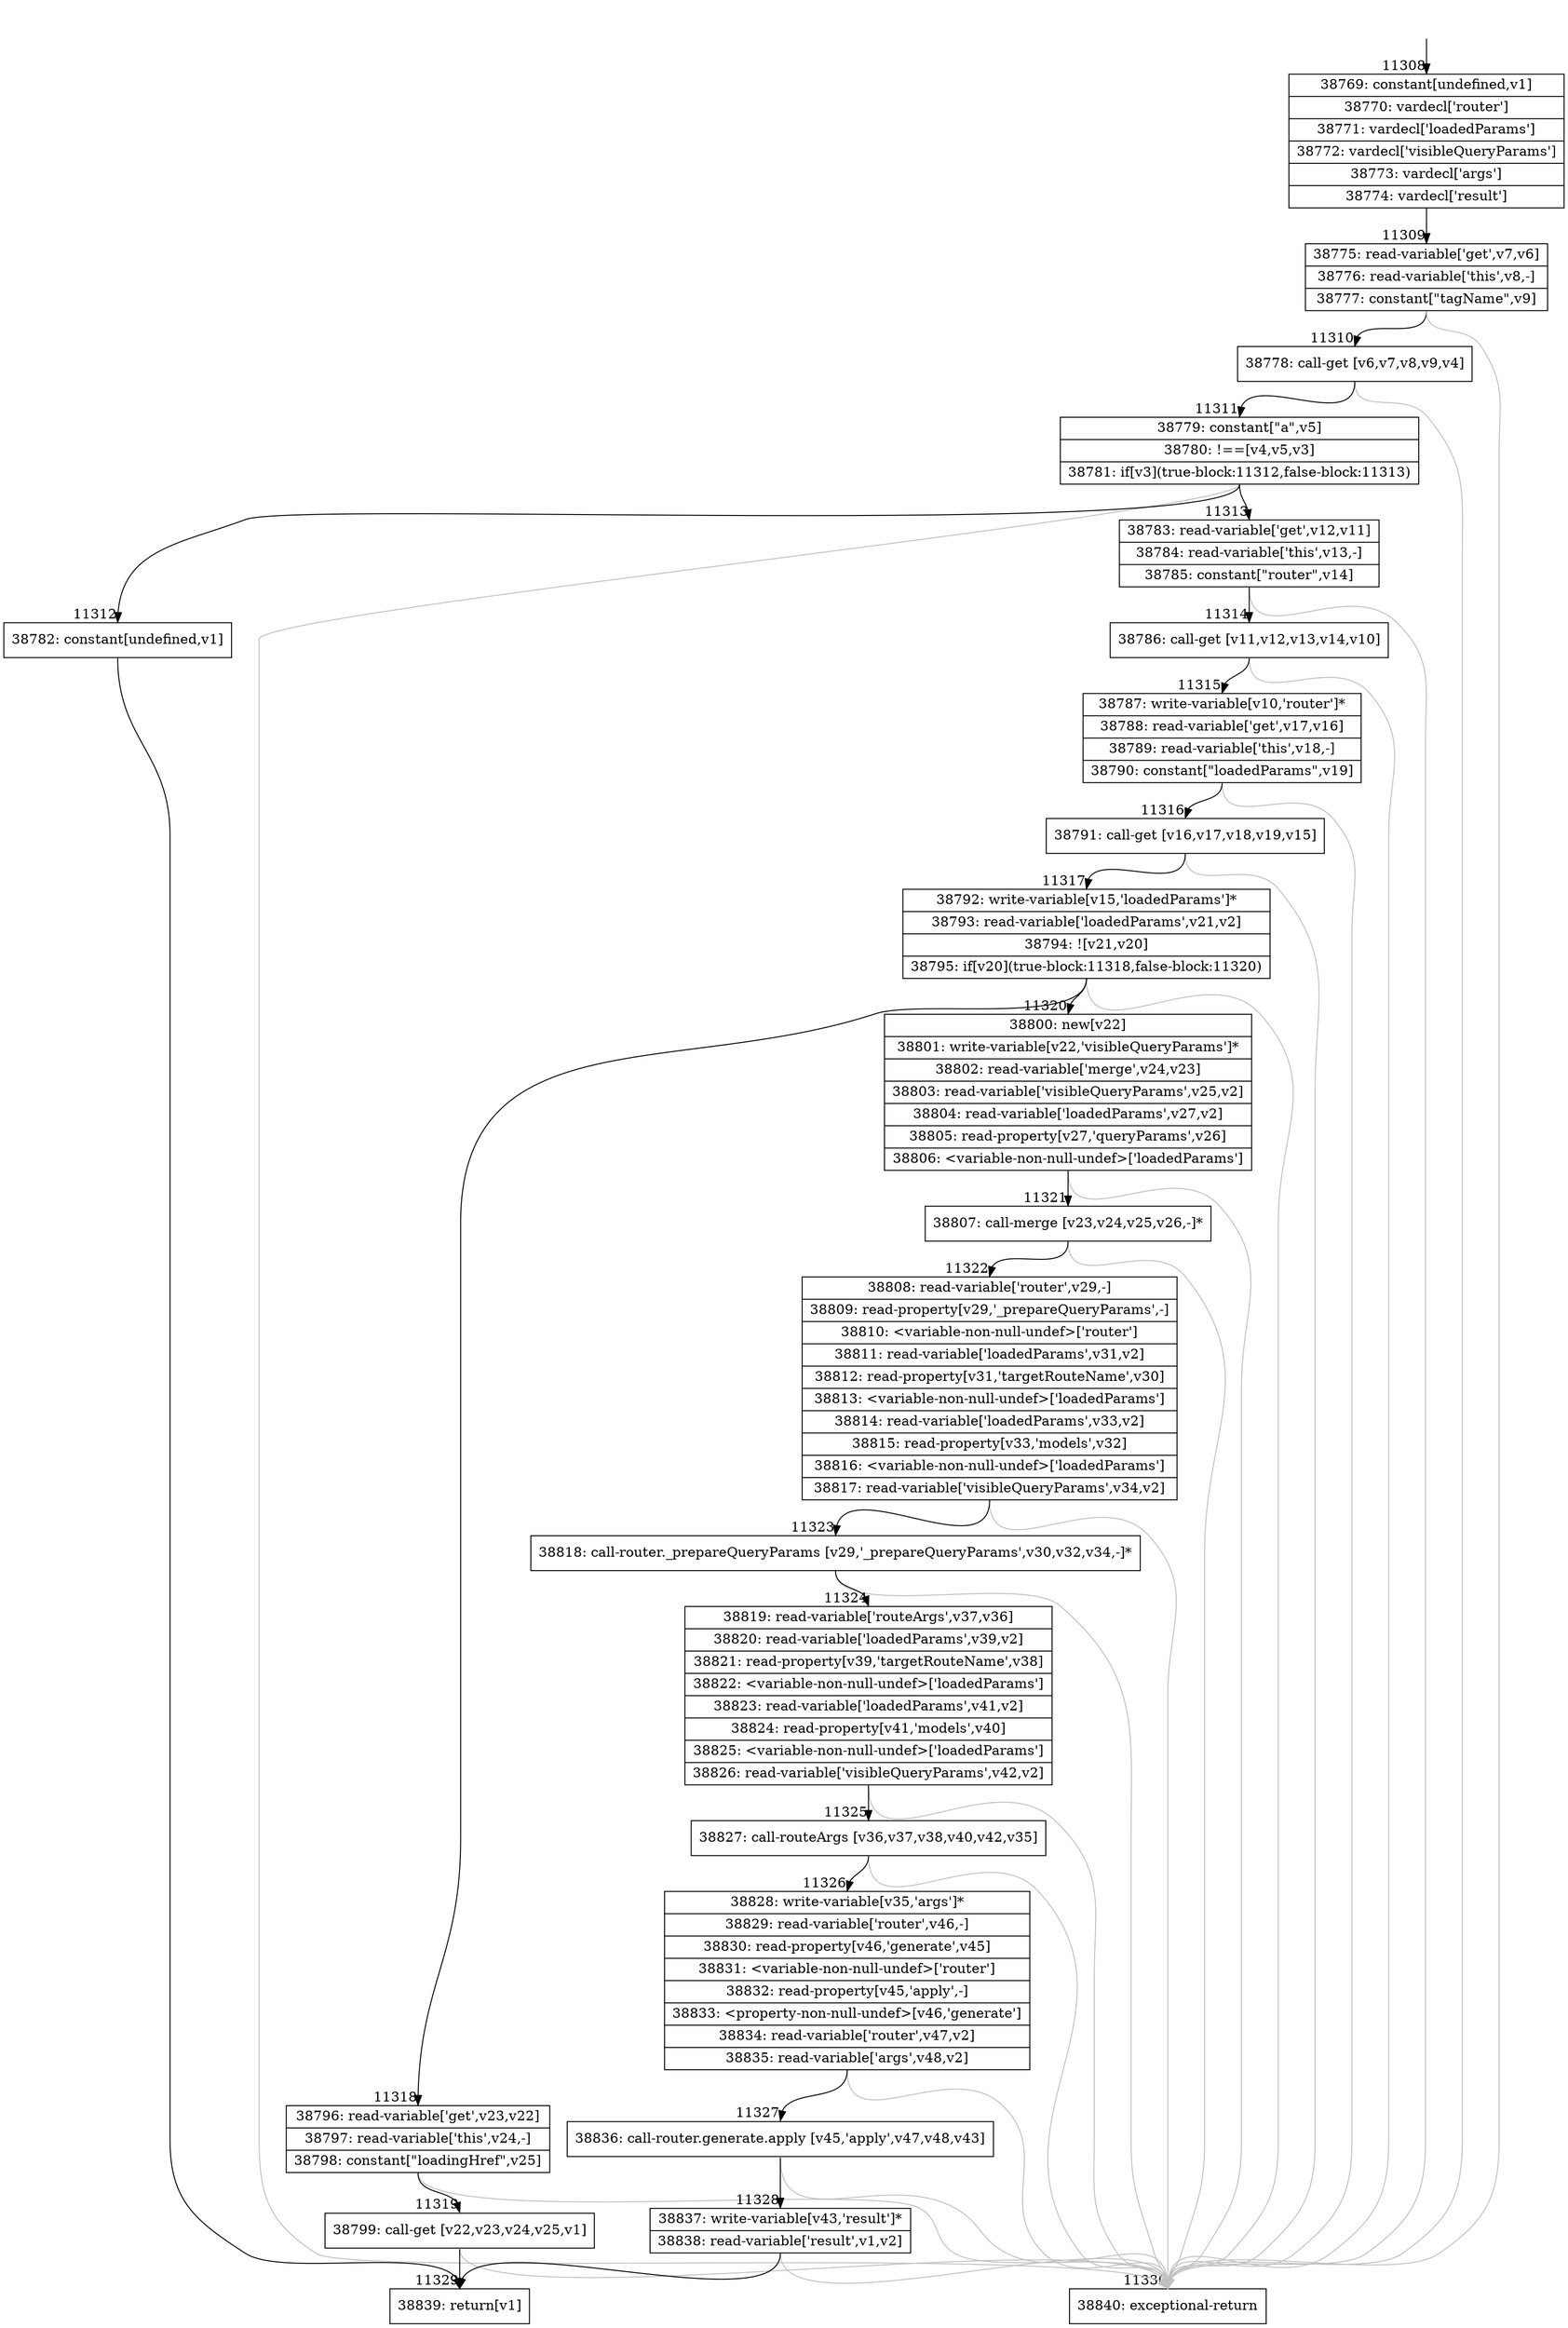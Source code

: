 digraph {
rankdir="TD"
BB_entry933[shape=none,label=""];
BB_entry933 -> BB11308 [tailport=s, headport=n, headlabel="    11308"]
BB11308 [shape=record label="{38769: constant[undefined,v1]|38770: vardecl['router']|38771: vardecl['loadedParams']|38772: vardecl['visibleQueryParams']|38773: vardecl['args']|38774: vardecl['result']}" ] 
BB11308 -> BB11309 [tailport=s, headport=n, headlabel="      11309"]
BB11309 [shape=record label="{38775: read-variable['get',v7,v6]|38776: read-variable['this',v8,-]|38777: constant[\"tagName\",v9]}" ] 
BB11309 -> BB11310 [tailport=s, headport=n, headlabel="      11310"]
BB11309 -> BB11330 [tailport=s, headport=n, color=gray, headlabel="      11330"]
BB11310 [shape=record label="{38778: call-get [v6,v7,v8,v9,v4]}" ] 
BB11310 -> BB11311 [tailport=s, headport=n, headlabel="      11311"]
BB11310 -> BB11330 [tailport=s, headport=n, color=gray]
BB11311 [shape=record label="{38779: constant[\"a\",v5]|38780: !==[v4,v5,v3]|38781: if[v3](true-block:11312,false-block:11313)}" ] 
BB11311 -> BB11312 [tailport=s, headport=n, headlabel="      11312"]
BB11311 -> BB11313 [tailport=s, headport=n, headlabel="      11313"]
BB11311 -> BB11330 [tailport=s, headport=n, color=gray]
BB11312 [shape=record label="{38782: constant[undefined,v1]}" ] 
BB11312 -> BB11329 [tailport=s, headport=n, headlabel="      11329"]
BB11313 [shape=record label="{38783: read-variable['get',v12,v11]|38784: read-variable['this',v13,-]|38785: constant[\"router\",v14]}" ] 
BB11313 -> BB11314 [tailport=s, headport=n, headlabel="      11314"]
BB11313 -> BB11330 [tailport=s, headport=n, color=gray]
BB11314 [shape=record label="{38786: call-get [v11,v12,v13,v14,v10]}" ] 
BB11314 -> BB11315 [tailport=s, headport=n, headlabel="      11315"]
BB11314 -> BB11330 [tailport=s, headport=n, color=gray]
BB11315 [shape=record label="{38787: write-variable[v10,'router']*|38788: read-variable['get',v17,v16]|38789: read-variable['this',v18,-]|38790: constant[\"loadedParams\",v19]}" ] 
BB11315 -> BB11316 [tailport=s, headport=n, headlabel="      11316"]
BB11315 -> BB11330 [tailport=s, headport=n, color=gray]
BB11316 [shape=record label="{38791: call-get [v16,v17,v18,v19,v15]}" ] 
BB11316 -> BB11317 [tailport=s, headport=n, headlabel="      11317"]
BB11316 -> BB11330 [tailport=s, headport=n, color=gray]
BB11317 [shape=record label="{38792: write-variable[v15,'loadedParams']*|38793: read-variable['loadedParams',v21,v2]|38794: ![v21,v20]|38795: if[v20](true-block:11318,false-block:11320)}" ] 
BB11317 -> BB11318 [tailport=s, headport=n, headlabel="      11318"]
BB11317 -> BB11320 [tailport=s, headport=n, headlabel="      11320"]
BB11317 -> BB11330 [tailport=s, headport=n, color=gray]
BB11318 [shape=record label="{38796: read-variable['get',v23,v22]|38797: read-variable['this',v24,-]|38798: constant[\"loadingHref\",v25]}" ] 
BB11318 -> BB11319 [tailport=s, headport=n, headlabel="      11319"]
BB11318 -> BB11330 [tailport=s, headport=n, color=gray]
BB11319 [shape=record label="{38799: call-get [v22,v23,v24,v25,v1]}" ] 
BB11319 -> BB11329 [tailport=s, headport=n]
BB11319 -> BB11330 [tailport=s, headport=n, color=gray]
BB11320 [shape=record label="{38800: new[v22]|38801: write-variable[v22,'visibleQueryParams']*|38802: read-variable['merge',v24,v23]|38803: read-variable['visibleQueryParams',v25,v2]|38804: read-variable['loadedParams',v27,v2]|38805: read-property[v27,'queryParams',v26]|38806: \<variable-non-null-undef\>['loadedParams']}" ] 
BB11320 -> BB11321 [tailport=s, headport=n, headlabel="      11321"]
BB11320 -> BB11330 [tailport=s, headport=n, color=gray]
BB11321 [shape=record label="{38807: call-merge [v23,v24,v25,v26,-]*}" ] 
BB11321 -> BB11322 [tailport=s, headport=n, headlabel="      11322"]
BB11321 -> BB11330 [tailport=s, headport=n, color=gray]
BB11322 [shape=record label="{38808: read-variable['router',v29,-]|38809: read-property[v29,'_prepareQueryParams',-]|38810: \<variable-non-null-undef\>['router']|38811: read-variable['loadedParams',v31,v2]|38812: read-property[v31,'targetRouteName',v30]|38813: \<variable-non-null-undef\>['loadedParams']|38814: read-variable['loadedParams',v33,v2]|38815: read-property[v33,'models',v32]|38816: \<variable-non-null-undef\>['loadedParams']|38817: read-variable['visibleQueryParams',v34,v2]}" ] 
BB11322 -> BB11323 [tailport=s, headport=n, headlabel="      11323"]
BB11322 -> BB11330 [tailport=s, headport=n, color=gray]
BB11323 [shape=record label="{38818: call-router._prepareQueryParams [v29,'_prepareQueryParams',v30,v32,v34,-]*}" ] 
BB11323 -> BB11324 [tailport=s, headport=n, headlabel="      11324"]
BB11323 -> BB11330 [tailport=s, headport=n, color=gray]
BB11324 [shape=record label="{38819: read-variable['routeArgs',v37,v36]|38820: read-variable['loadedParams',v39,v2]|38821: read-property[v39,'targetRouteName',v38]|38822: \<variable-non-null-undef\>['loadedParams']|38823: read-variable['loadedParams',v41,v2]|38824: read-property[v41,'models',v40]|38825: \<variable-non-null-undef\>['loadedParams']|38826: read-variable['visibleQueryParams',v42,v2]}" ] 
BB11324 -> BB11325 [tailport=s, headport=n, headlabel="      11325"]
BB11324 -> BB11330 [tailport=s, headport=n, color=gray]
BB11325 [shape=record label="{38827: call-routeArgs [v36,v37,v38,v40,v42,v35]}" ] 
BB11325 -> BB11326 [tailport=s, headport=n, headlabel="      11326"]
BB11325 -> BB11330 [tailport=s, headport=n, color=gray]
BB11326 [shape=record label="{38828: write-variable[v35,'args']*|38829: read-variable['router',v46,-]|38830: read-property[v46,'generate',v45]|38831: \<variable-non-null-undef\>['router']|38832: read-property[v45,'apply',-]|38833: \<property-non-null-undef\>[v46,'generate']|38834: read-variable['router',v47,v2]|38835: read-variable['args',v48,v2]}" ] 
BB11326 -> BB11327 [tailport=s, headport=n, headlabel="      11327"]
BB11326 -> BB11330 [tailport=s, headport=n, color=gray]
BB11327 [shape=record label="{38836: call-router.generate.apply [v45,'apply',v47,v48,v43]}" ] 
BB11327 -> BB11328 [tailport=s, headport=n, headlabel="      11328"]
BB11327 -> BB11330 [tailport=s, headport=n, color=gray]
BB11328 [shape=record label="{38837: write-variable[v43,'result']*|38838: read-variable['result',v1,v2]}" ] 
BB11328 -> BB11329 [tailport=s, headport=n]
BB11328 -> BB11330 [tailport=s, headport=n, color=gray]
BB11329 [shape=record label="{38839: return[v1]}" ] 
BB11330 [shape=record label="{38840: exceptional-return}" ] 
//#$~ 20651
}
